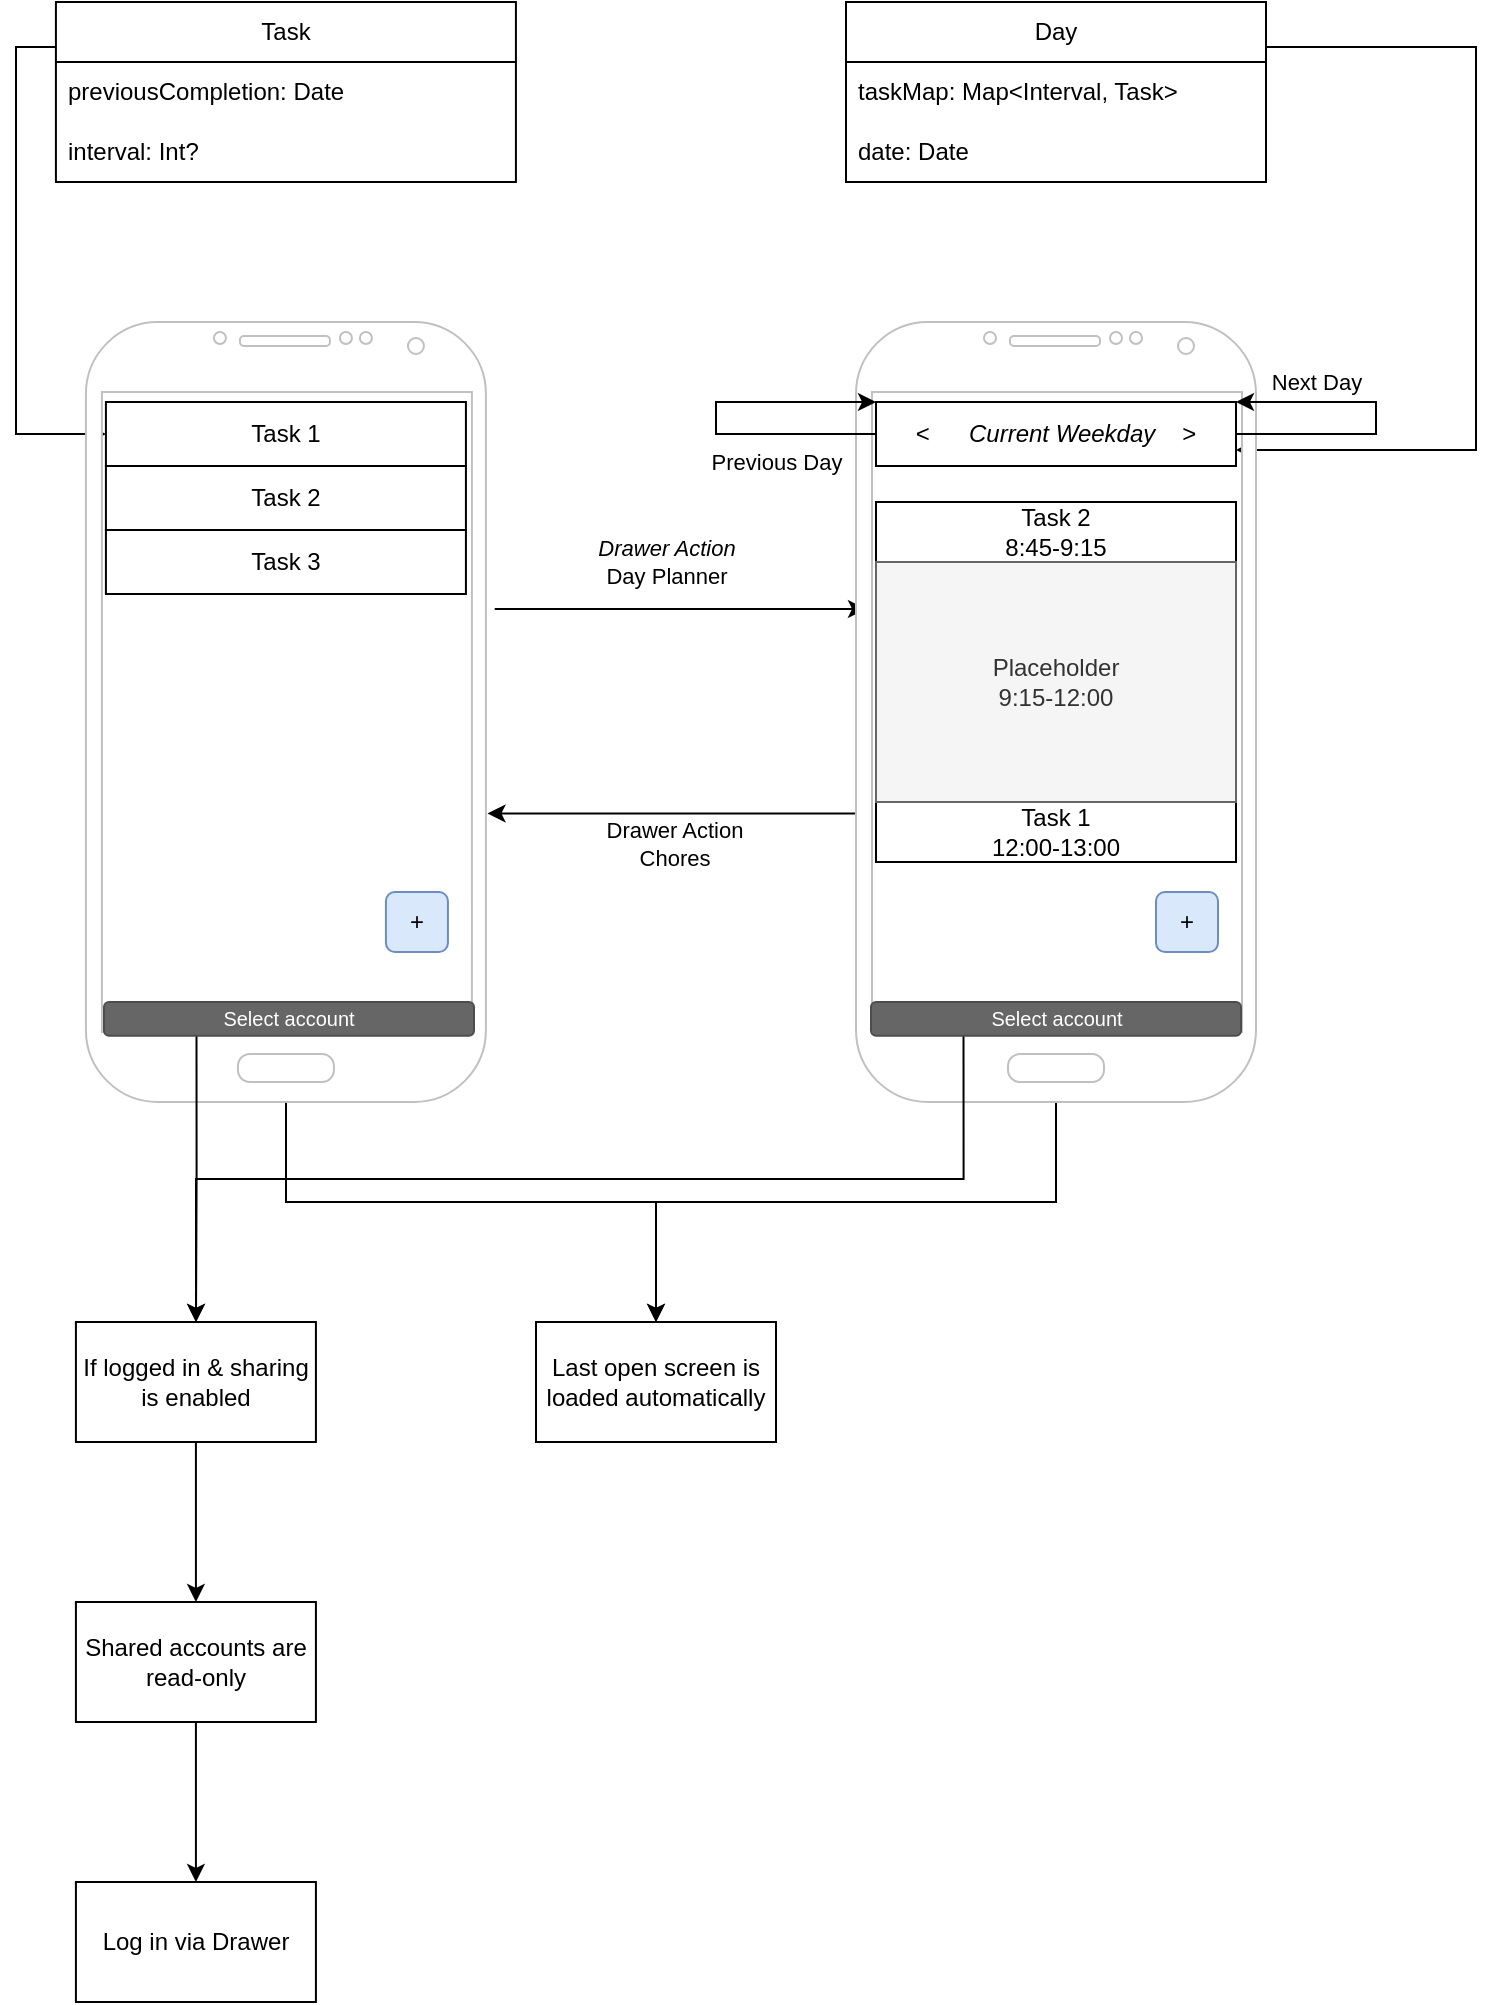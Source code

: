 <mxfile version="21.6.1" type="github">
  <diagram name="Page-1" id="_ROoWl5RF9Olz2of1nsk">
    <mxGraphModel dx="1017" dy="883" grid="1" gridSize="10" guides="1" tooltips="1" connect="1" arrows="1" fold="1" page="1" pageScale="1" pageWidth="827" pageHeight="1169" math="0" shadow="0">
      <root>
        <mxCell id="0" />
        <mxCell id="1" parent="0" />
        <mxCell id="IHENx3ZksGLunWmV5uEg-41" style="edgeStyle=orthogonalEdgeStyle;rounded=0;orthogonalLoop=1;jettySize=auto;html=1;exitX=0;exitY=0.25;exitDx=0;exitDy=0;entryX=0;entryY=0.5;entryDx=0;entryDy=0;" edge="1" parent="1" source="IHENx3ZksGLunWmV5uEg-2" target="IHENx3ZksGLunWmV5uEg-15">
          <mxGeometry relative="1" as="geometry" />
        </mxCell>
        <mxCell id="IHENx3ZksGLunWmV5uEg-2" value="Task" style="swimlane;fontStyle=0;childLayout=stackLayout;horizontal=1;startSize=30;horizontalStack=0;resizeParent=1;resizeParentMax=0;resizeLast=0;collapsible=1;marginBottom=0;whiteSpace=wrap;html=1;" vertex="1" parent="1">
          <mxGeometry x="39.96" y="40" width="230" height="90" as="geometry" />
        </mxCell>
        <mxCell id="IHENx3ZksGLunWmV5uEg-3" value="previousCompletion: Date" style="text;strokeColor=none;fillColor=none;align=left;verticalAlign=middle;spacingLeft=4;spacingRight=4;overflow=hidden;points=[[0,0.5],[1,0.5]];portConstraint=eastwest;rotatable=0;whiteSpace=wrap;html=1;" vertex="1" parent="IHENx3ZksGLunWmV5uEg-2">
          <mxGeometry y="30" width="230" height="30" as="geometry" />
        </mxCell>
        <mxCell id="IHENx3ZksGLunWmV5uEg-4" value="interval: Int?" style="text;strokeColor=none;fillColor=none;align=left;verticalAlign=middle;spacingLeft=4;spacingRight=4;overflow=hidden;points=[[0,0.5],[1,0.5]];portConstraint=eastwest;rotatable=0;whiteSpace=wrap;html=1;" vertex="1" parent="IHENx3ZksGLunWmV5uEg-2">
          <mxGeometry y="60" width="230" height="30" as="geometry" />
        </mxCell>
        <mxCell id="IHENx3ZksGLunWmV5uEg-43" style="edgeStyle=orthogonalEdgeStyle;rounded=0;orthogonalLoop=1;jettySize=auto;html=1;exitX=1;exitY=0.25;exitDx=0;exitDy=0;entryX=1;entryY=0.75;entryDx=0;entryDy=0;" edge="1" parent="1" source="IHENx3ZksGLunWmV5uEg-6" target="IHENx3ZksGLunWmV5uEg-29">
          <mxGeometry relative="1" as="geometry">
            <Array as="points">
              <mxPoint x="750" y="63" />
              <mxPoint x="750" y="264" />
            </Array>
          </mxGeometry>
        </mxCell>
        <mxCell id="IHENx3ZksGLunWmV5uEg-6" value="Day" style="swimlane;fontStyle=0;childLayout=stackLayout;horizontal=1;startSize=30;horizontalStack=0;resizeParent=1;resizeParentMax=0;resizeLast=0;collapsible=1;marginBottom=0;whiteSpace=wrap;html=1;" vertex="1" parent="1">
          <mxGeometry x="435" y="40" width="210" height="90" as="geometry" />
        </mxCell>
        <mxCell id="IHENx3ZksGLunWmV5uEg-7" value="taskMap: Map&amp;lt;Interval, Task&amp;gt;" style="text;strokeColor=none;fillColor=none;align=left;verticalAlign=middle;spacingLeft=4;spacingRight=4;overflow=hidden;points=[[0,0.5],[1,0.5]];portConstraint=eastwest;rotatable=0;whiteSpace=wrap;html=1;" vertex="1" parent="IHENx3ZksGLunWmV5uEg-6">
          <mxGeometry y="30" width="210" height="30" as="geometry" />
        </mxCell>
        <mxCell id="IHENx3ZksGLunWmV5uEg-40" value="date: Date" style="text;strokeColor=none;fillColor=none;align=left;verticalAlign=middle;spacingLeft=4;spacingRight=4;overflow=hidden;points=[[0,0.5],[1,0.5]];portConstraint=eastwest;rotatable=0;whiteSpace=wrap;html=1;" vertex="1" parent="IHENx3ZksGLunWmV5uEg-6">
          <mxGeometry y="60" width="210" height="30" as="geometry" />
        </mxCell>
        <mxCell id="IHENx3ZksGLunWmV5uEg-25" style="edgeStyle=orthogonalEdgeStyle;rounded=0;orthogonalLoop=1;jettySize=auto;html=1;exitX=1.022;exitY=0.368;exitDx=0;exitDy=0;exitPerimeter=0;entryX=0.025;entryY=0.368;entryDx=0;entryDy=0;entryPerimeter=0;" edge="1" parent="1" source="IHENx3ZksGLunWmV5uEg-14" target="IHENx3ZksGLunWmV5uEg-24">
          <mxGeometry relative="1" as="geometry" />
        </mxCell>
        <mxCell id="IHENx3ZksGLunWmV5uEg-26" value="&lt;div&gt;&lt;i&gt;Drawer Action&lt;/i&gt;&lt;/div&gt;&lt;div&gt;Day Planner&lt;br&gt;&lt;/div&gt;" style="edgeLabel;html=1;align=center;verticalAlign=middle;resizable=0;points=[];" vertex="1" connectable="0" parent="IHENx3ZksGLunWmV5uEg-25">
          <mxGeometry x="-0.317" y="2" relative="1" as="geometry">
            <mxPoint x="22" y="-22" as="offset" />
          </mxGeometry>
        </mxCell>
        <mxCell id="IHENx3ZksGLunWmV5uEg-47" style="edgeStyle=orthogonalEdgeStyle;rounded=0;orthogonalLoop=1;jettySize=auto;html=1;entryX=0.5;entryY=0;entryDx=0;entryDy=0;" edge="1" parent="1" source="IHENx3ZksGLunWmV5uEg-14" target="IHENx3ZksGLunWmV5uEg-44">
          <mxGeometry relative="1" as="geometry">
            <mxPoint x="240" y="680" as="targetPoint" />
            <Array as="points">
              <mxPoint x="155" y="640" />
              <mxPoint x="340" y="640" />
            </Array>
          </mxGeometry>
        </mxCell>
        <mxCell id="IHENx3ZksGLunWmV5uEg-14" value="" style="verticalLabelPosition=bottom;verticalAlign=top;html=1;shadow=0;dashed=0;strokeWidth=1;shape=mxgraph.android.phone2;strokeColor=#c0c0c0;" vertex="1" parent="1">
          <mxGeometry x="54.96" y="200" width="200" height="390" as="geometry" />
        </mxCell>
        <mxCell id="IHENx3ZksGLunWmV5uEg-15" value="Task 1" style="rounded=0;whiteSpace=wrap;html=1;" vertex="1" parent="1">
          <mxGeometry x="64.96" y="240" width="180" height="32" as="geometry" />
        </mxCell>
        <mxCell id="IHENx3ZksGLunWmV5uEg-16" value="Task 2" style="rounded=0;whiteSpace=wrap;html=1;" vertex="1" parent="1">
          <mxGeometry x="64.96" y="272" width="180" height="32" as="geometry" />
        </mxCell>
        <mxCell id="IHENx3ZksGLunWmV5uEg-17" value="Task 3" style="rounded=0;whiteSpace=wrap;html=1;" vertex="1" parent="1">
          <mxGeometry x="64.96" y="304" width="180" height="32" as="geometry" />
        </mxCell>
        <mxCell id="IHENx3ZksGLunWmV5uEg-18" value="+" style="rounded=1;whiteSpace=wrap;html=1;fillColor=#dae8fc;strokeColor=#6c8ebf;" vertex="1" parent="1">
          <mxGeometry x="204.96" y="485" width="31" height="30" as="geometry" />
        </mxCell>
        <mxCell id="IHENx3ZksGLunWmV5uEg-27" style="edgeStyle=orthogonalEdgeStyle;rounded=0;orthogonalLoop=1;jettySize=auto;html=1;entryX=1.004;entryY=0.63;entryDx=0;entryDy=0;entryPerimeter=0;exitX=0.015;exitY=0.63;exitDx=0;exitDy=0;exitPerimeter=0;" edge="1" parent="1" source="IHENx3ZksGLunWmV5uEg-24" target="IHENx3ZksGLunWmV5uEg-14">
          <mxGeometry relative="1" as="geometry" />
        </mxCell>
        <mxCell id="IHENx3ZksGLunWmV5uEg-28" value="&lt;div&gt;Drawer Action&lt;/div&gt;&lt;div&gt;Chores&lt;br&gt;&lt;/div&gt;" style="edgeLabel;html=1;align=center;verticalAlign=middle;resizable=0;points=[];" vertex="1" connectable="0" parent="IHENx3ZksGLunWmV5uEg-27">
          <mxGeometry x="-0.103" y="-2" relative="1" as="geometry">
            <mxPoint x="-10" y="17" as="offset" />
          </mxGeometry>
        </mxCell>
        <mxCell id="IHENx3ZksGLunWmV5uEg-49" style="edgeStyle=orthogonalEdgeStyle;rounded=0;orthogonalLoop=1;jettySize=auto;html=1;" edge="1" parent="1" source="IHENx3ZksGLunWmV5uEg-24" target="IHENx3ZksGLunWmV5uEg-44">
          <mxGeometry relative="1" as="geometry">
            <Array as="points">
              <mxPoint x="540" y="640" />
              <mxPoint x="340" y="640" />
            </Array>
          </mxGeometry>
        </mxCell>
        <mxCell id="IHENx3ZksGLunWmV5uEg-24" value="" style="verticalLabelPosition=bottom;verticalAlign=top;html=1;shadow=0;dashed=0;strokeWidth=1;shape=mxgraph.android.phone2;strokeColor=#c0c0c0;" vertex="1" parent="1">
          <mxGeometry x="440" y="200" width="200" height="390" as="geometry" />
        </mxCell>
        <mxCell id="IHENx3ZksGLunWmV5uEg-29" value="&amp;lt;&lt;span style=&quot;white-space: pre;&quot;&gt;&#x9;&lt;i&gt;Current Weekday &lt;/i&gt;&lt;span style=&quot;white-space: pre;&quot;&gt;&#x9;&lt;/span&gt;&amp;gt;&lt;/span&gt;" style="rounded=0;whiteSpace=wrap;html=1;" vertex="1" parent="1">
          <mxGeometry x="450" y="240" width="180" height="32" as="geometry" />
        </mxCell>
        <mxCell id="IHENx3ZksGLunWmV5uEg-30" style="edgeStyle=orthogonalEdgeStyle;rounded=0;orthogonalLoop=1;jettySize=auto;html=1;exitX=0;exitY=0.5;exitDx=0;exitDy=0;entryX=0;entryY=0;entryDx=0;entryDy=0;" edge="1" parent="1" source="IHENx3ZksGLunWmV5uEg-29" target="IHENx3ZksGLunWmV5uEg-29">
          <mxGeometry relative="1" as="geometry">
            <Array as="points">
              <mxPoint x="370" y="256" />
              <mxPoint x="370" y="240" />
            </Array>
          </mxGeometry>
        </mxCell>
        <mxCell id="IHENx3ZksGLunWmV5uEg-31" value="Previous Day" style="edgeLabel;html=1;align=center;verticalAlign=middle;resizable=0;points=[];" vertex="1" connectable="0" parent="IHENx3ZksGLunWmV5uEg-30">
          <mxGeometry x="-0.433" y="1" relative="1" as="geometry">
            <mxPoint y="13" as="offset" />
          </mxGeometry>
        </mxCell>
        <mxCell id="IHENx3ZksGLunWmV5uEg-32" style="edgeStyle=orthogonalEdgeStyle;rounded=0;orthogonalLoop=1;jettySize=auto;html=1;exitX=1;exitY=0.5;exitDx=0;exitDy=0;entryX=1;entryY=0;entryDx=0;entryDy=0;" edge="1" parent="1" source="IHENx3ZksGLunWmV5uEg-29" target="IHENx3ZksGLunWmV5uEg-29">
          <mxGeometry relative="1" as="geometry">
            <Array as="points">
              <mxPoint x="700" y="256" />
              <mxPoint x="700" y="240" />
            </Array>
          </mxGeometry>
        </mxCell>
        <mxCell id="IHENx3ZksGLunWmV5uEg-33" value="Next Day" style="edgeLabel;html=1;align=center;verticalAlign=middle;resizable=0;points=[];" vertex="1" connectable="0" parent="IHENx3ZksGLunWmV5uEg-32">
          <mxGeometry x="-0.721" y="2" relative="1" as="geometry">
            <mxPoint x="18" y="-24" as="offset" />
          </mxGeometry>
        </mxCell>
        <mxCell id="IHENx3ZksGLunWmV5uEg-35" value="&lt;div&gt;Task 2&lt;/div&gt;8:45-9:15" style="rounded=0;whiteSpace=wrap;html=1;" vertex="1" parent="1">
          <mxGeometry x="450" y="290" width="180" height="30" as="geometry" />
        </mxCell>
        <mxCell id="IHENx3ZksGLunWmV5uEg-37" value="&lt;div&gt;Task 1&lt;br&gt;&lt;/div&gt;12:00-13:00" style="rounded=0;whiteSpace=wrap;html=1;" vertex="1" parent="1">
          <mxGeometry x="450" y="440" width="180" height="30" as="geometry" />
        </mxCell>
        <mxCell id="IHENx3ZksGLunWmV5uEg-38" value="&lt;div&gt;Placeholder&lt;br&gt;&lt;/div&gt;9:15-12:00" style="rounded=0;whiteSpace=wrap;html=1;fillColor=#f5f5f5;fontColor=#333333;strokeColor=#666666;" vertex="1" parent="1">
          <mxGeometry x="450" y="320" width="180" height="120" as="geometry" />
        </mxCell>
        <mxCell id="IHENx3ZksGLunWmV5uEg-39" value="+" style="rounded=1;whiteSpace=wrap;html=1;fillColor=#dae8fc;strokeColor=#6c8ebf;" vertex="1" parent="1">
          <mxGeometry x="590" y="485" width="31" height="30" as="geometry" />
        </mxCell>
        <mxCell id="IHENx3ZksGLunWmV5uEg-44" value="Last open screen is loaded automatically" style="rounded=0;whiteSpace=wrap;html=1;" vertex="1" parent="1">
          <mxGeometry x="280" y="700" width="120" height="60" as="geometry" />
        </mxCell>
        <mxCell id="IHENx3ZksGLunWmV5uEg-53" style="edgeStyle=orthogonalEdgeStyle;rounded=0;orthogonalLoop=1;jettySize=auto;html=1;exitX=0.25;exitY=1;exitDx=0;exitDy=0;" edge="1" parent="1" source="IHENx3ZksGLunWmV5uEg-50" target="IHENx3ZksGLunWmV5uEg-52">
          <mxGeometry relative="1" as="geometry" />
        </mxCell>
        <mxCell id="IHENx3ZksGLunWmV5uEg-50" value="Select account" style="rounded=1;html=1;shadow=0;dashed=0;whiteSpace=wrap;fontSize=10;fillColor=#666666;align=center;strokeColor=#4D4D4D;fontColor=#ffffff;" vertex="1" parent="1">
          <mxGeometry x="64" y="540" width="185" height="16.88" as="geometry" />
        </mxCell>
        <mxCell id="IHENx3ZksGLunWmV5uEg-54" style="edgeStyle=orthogonalEdgeStyle;rounded=0;orthogonalLoop=1;jettySize=auto;html=1;exitX=0.25;exitY=1;exitDx=0;exitDy=0;" edge="1" parent="1" source="IHENx3ZksGLunWmV5uEg-51" target="IHENx3ZksGLunWmV5uEg-52">
          <mxGeometry relative="1" as="geometry" />
        </mxCell>
        <mxCell id="IHENx3ZksGLunWmV5uEg-51" value="Select account" style="rounded=1;html=1;shadow=0;dashed=0;whiteSpace=wrap;fontSize=10;fillColor=#666666;align=center;strokeColor=#4D4D4D;fontColor=#ffffff;" vertex="1" parent="1">
          <mxGeometry x="447.5" y="540" width="185" height="16.88" as="geometry" />
        </mxCell>
        <mxCell id="IHENx3ZksGLunWmV5uEg-56" value="" style="edgeStyle=orthogonalEdgeStyle;rounded=0;orthogonalLoop=1;jettySize=auto;html=1;" edge="1" parent="1" source="IHENx3ZksGLunWmV5uEg-52" target="IHENx3ZksGLunWmV5uEg-55">
          <mxGeometry relative="1" as="geometry" />
        </mxCell>
        <mxCell id="IHENx3ZksGLunWmV5uEg-52" value="If logged in &amp;amp; sharing is enabled" style="rounded=0;whiteSpace=wrap;html=1;" vertex="1" parent="1">
          <mxGeometry x="49.96" y="700" width="120" height="60" as="geometry" />
        </mxCell>
        <mxCell id="IHENx3ZksGLunWmV5uEg-58" value="" style="edgeStyle=orthogonalEdgeStyle;rounded=0;orthogonalLoop=1;jettySize=auto;html=1;" edge="1" parent="1" source="IHENx3ZksGLunWmV5uEg-55" target="IHENx3ZksGLunWmV5uEg-57">
          <mxGeometry relative="1" as="geometry" />
        </mxCell>
        <mxCell id="IHENx3ZksGLunWmV5uEg-55" value="Shared accounts are read-only" style="whiteSpace=wrap;html=1;rounded=0;" vertex="1" parent="1">
          <mxGeometry x="49.96" y="840" width="120" height="60" as="geometry" />
        </mxCell>
        <mxCell id="IHENx3ZksGLunWmV5uEg-57" value="Log in via Drawer" style="whiteSpace=wrap;html=1;rounded=0;" vertex="1" parent="1">
          <mxGeometry x="49.96" y="980" width="120" height="60" as="geometry" />
        </mxCell>
      </root>
    </mxGraphModel>
  </diagram>
</mxfile>
